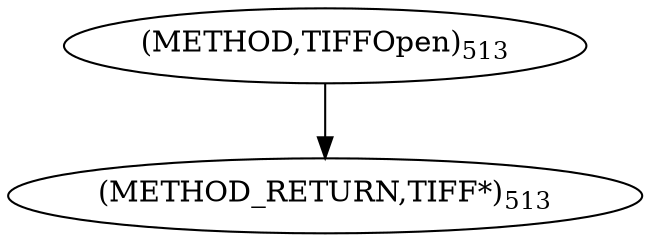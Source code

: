 digraph "TIFFOpen" {  
"9028" [label = <(METHOD,TIFFOpen)<SUB>513</SUB>> ]
"9031" [label = <(METHOD_RETURN,TIFF*)<SUB>513</SUB>> ]
  "9028" -> "9031" 
}
